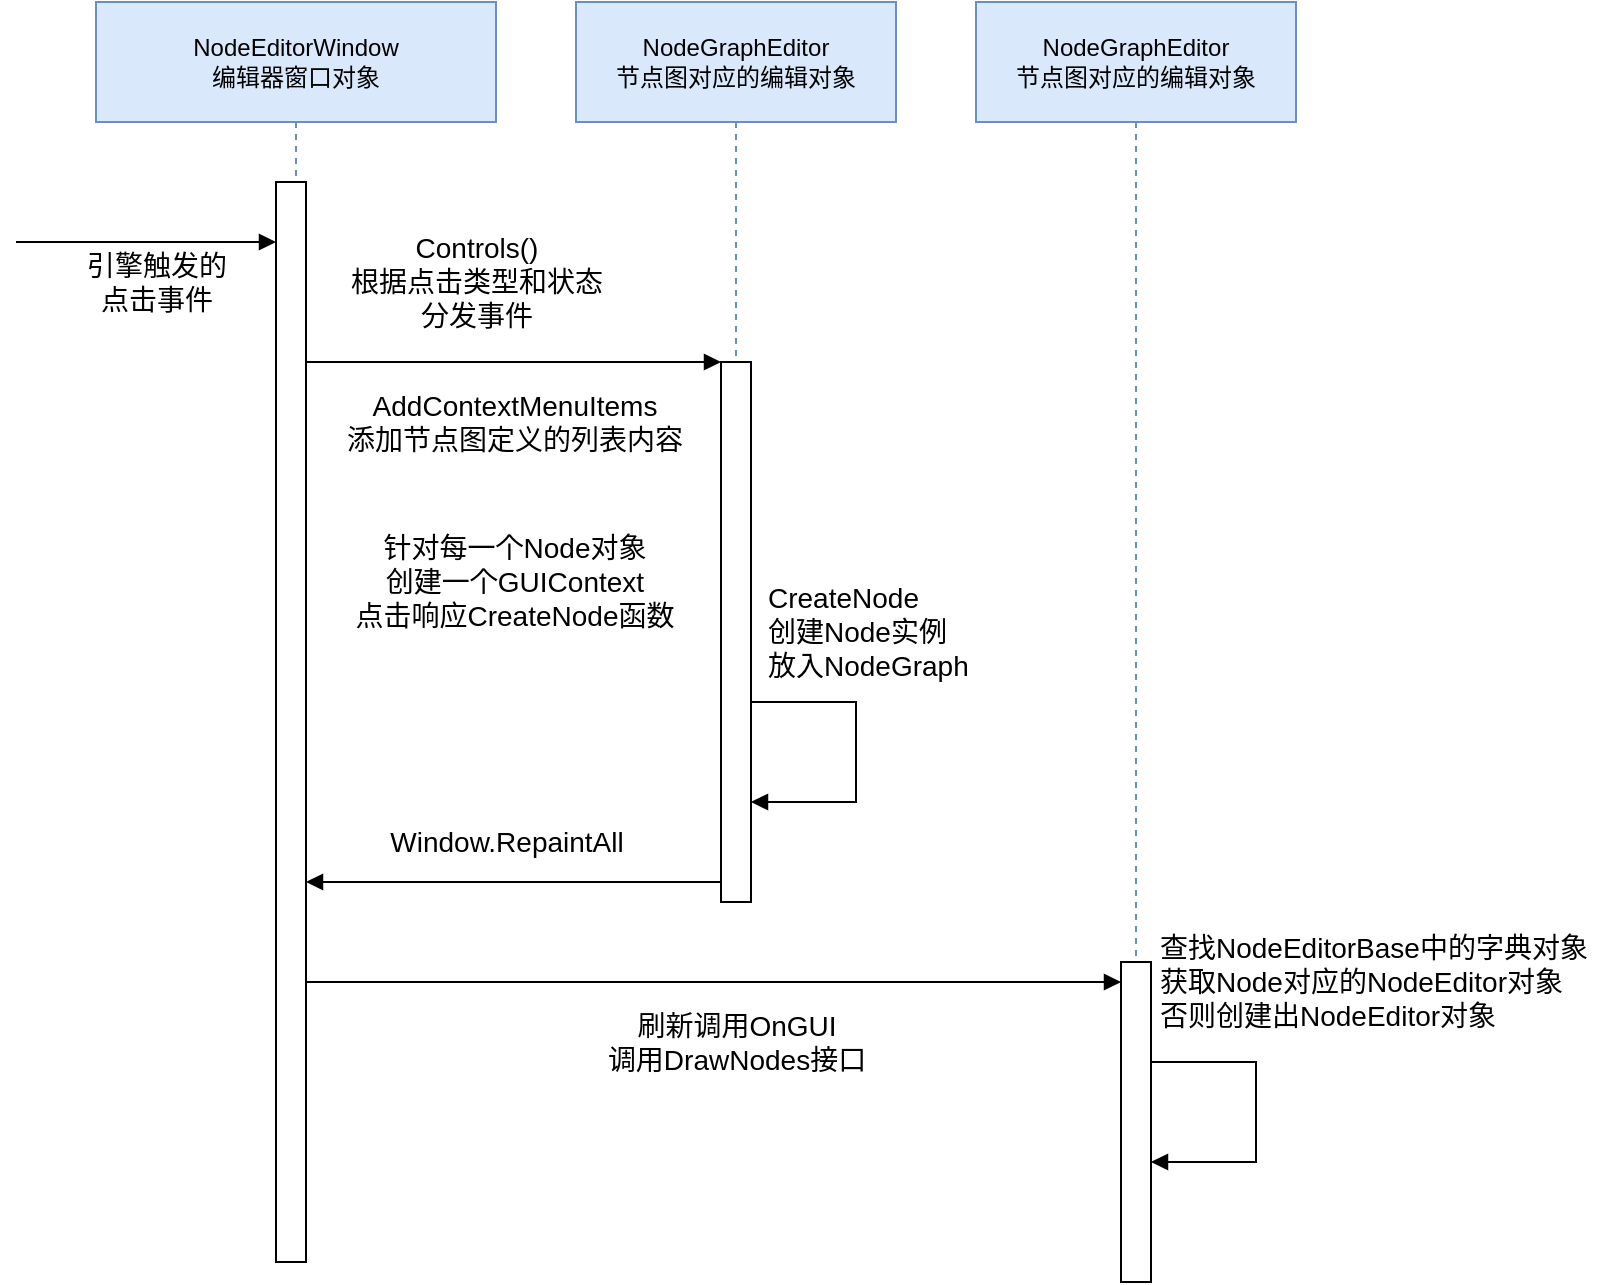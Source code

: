 <mxfile version="16.0.2" type="device"><diagram id="JbhRoSAtTNURFB3c0t3V" name="Page-1"><mxGraphModel dx="918" dy="721" grid="1" gridSize="10" guides="1" tooltips="1" connect="0" arrows="1" fold="1" page="1" pageScale="1" pageWidth="827" pageHeight="1169" math="0" shadow="0"><root><mxCell id="0"/><mxCell id="1" parent="0"/><mxCell id="OTwbTrcnYfPi6uBdXvtN-32" value="NodeEditorWindow&lt;br&gt;编辑器窗口对象" style="shape=umlLifeline;perimeter=lifelinePerimeter;whiteSpace=wrap;html=1;container=1;collapsible=0;recursiveResize=0;outlineConnect=0;size=60;fillColor=#dae8fc;strokeColor=#6c8ebf;" vertex="1" parent="1"><mxGeometry x="80" y="200" width="200" height="630" as="geometry"/></mxCell><mxCell id="OTwbTrcnYfPi6uBdXvtN-33" value="" style="html=1;points=[];perimeter=orthogonalPerimeter;" vertex="1" parent="OTwbTrcnYfPi6uBdXvtN-32"><mxGeometry x="90" y="90" width="15" height="540" as="geometry"/></mxCell><mxCell id="OTwbTrcnYfPi6uBdXvtN-36" value="引擎触发的&lt;br&gt;点击事件" style="html=1;verticalAlign=bottom;endArrow=block;rounded=0;fontSize=14;" edge="1" parent="1" target="OTwbTrcnYfPi6uBdXvtN-33"><mxGeometry x="0.067" y="-40" width="80" relative="1" as="geometry"><mxPoint x="40" y="320" as="sourcePoint"/><mxPoint x="110" y="360" as="targetPoint"/><mxPoint as="offset"/></mxGeometry></mxCell><mxCell id="OTwbTrcnYfPi6uBdXvtN-74" value="Controls()&lt;br&gt;根据点击类型和状态&lt;br&gt;分发事件" style="text;html=1;align=center;verticalAlign=middle;resizable=0;points=[];autosize=1;strokeColor=none;fillColor=none;fontSize=14;" vertex="1" parent="1"><mxGeometry x="200" y="310" width="140" height="60" as="geometry"/></mxCell><mxCell id="OTwbTrcnYfPi6uBdXvtN-75" value="NodeGraphEditor&lt;br&gt;节点图对应的编辑对象" style="shape=umlLifeline;perimeter=lifelinePerimeter;whiteSpace=wrap;html=1;container=1;collapsible=0;recursiveResize=0;outlineConnect=0;size=60;fillColor=#dae8fc;strokeColor=#6c8ebf;" vertex="1" parent="1"><mxGeometry x="320" y="200" width="160" height="450" as="geometry"/></mxCell><mxCell id="OTwbTrcnYfPi6uBdXvtN-76" value="" style="html=1;points=[];perimeter=orthogonalPerimeter;direction=east;" vertex="1" parent="OTwbTrcnYfPi6uBdXvtN-75"><mxGeometry x="72.5" y="180" width="15" height="270" as="geometry"/></mxCell><mxCell id="OTwbTrcnYfPi6uBdXvtN-82" value="" style="html=1;verticalAlign=bottom;endArrow=block;rounded=0;fontSize=14;" edge="1" parent="OTwbTrcnYfPi6uBdXvtN-75" source="OTwbTrcnYfPi6uBdXvtN-76" target="OTwbTrcnYfPi6uBdXvtN-76"><mxGeometry width="80" relative="1" as="geometry"><mxPoint x="200" y="330" as="sourcePoint"/><mxPoint x="280" y="330" as="targetPoint"/><Array as="points"><mxPoint x="140" y="350"/><mxPoint x="140" y="400"/></Array></mxGeometry></mxCell><mxCell id="OTwbTrcnYfPi6uBdXvtN-77" value="" style="html=1;verticalAlign=bottom;endArrow=block;rounded=0;fontSize=14;" edge="1" parent="1" source="OTwbTrcnYfPi6uBdXvtN-33" target="OTwbTrcnYfPi6uBdXvtN-76"><mxGeometry y="-45" width="80" relative="1" as="geometry"><mxPoint x="160" y="390" as="sourcePoint"/><mxPoint x="290" y="390" as="targetPoint"/><Array as="points"><mxPoint x="280" y="380"/></Array><mxPoint as="offset"/></mxGeometry></mxCell><mxCell id="OTwbTrcnYfPi6uBdXvtN-84" value="" style="html=1;verticalAlign=bottom;endArrow=block;rounded=0;fontSize=14;" edge="1" parent="1" source="OTwbTrcnYfPi6uBdXvtN-76" target="OTwbTrcnYfPi6uBdXvtN-33"><mxGeometry width="80" relative="1" as="geometry"><mxPoint x="390" y="630" as="sourcePoint"/><mxPoint x="170" y="620" as="targetPoint"/><Array as="points"><mxPoint x="300" y="640"/></Array></mxGeometry></mxCell><mxCell id="OTwbTrcnYfPi6uBdXvtN-87" value="NodeGraphEditor&lt;br&gt;节点图对应的编辑对象" style="shape=umlLifeline;perimeter=lifelinePerimeter;whiteSpace=wrap;html=1;container=1;collapsible=0;recursiveResize=0;outlineConnect=0;size=60;fillColor=#dae8fc;strokeColor=#6c8ebf;" vertex="1" parent="1"><mxGeometry x="520" y="200" width="160" height="640" as="geometry"/></mxCell><mxCell id="OTwbTrcnYfPi6uBdXvtN-88" value="" style="html=1;points=[];perimeter=orthogonalPerimeter;direction=east;" vertex="1" parent="OTwbTrcnYfPi6uBdXvtN-87"><mxGeometry x="72.5" y="480" width="15" height="160" as="geometry"/></mxCell><mxCell id="OTwbTrcnYfPi6uBdXvtN-97" value="" style="html=1;verticalAlign=bottom;endArrow=block;rounded=0;fontSize=14;" edge="1" parent="OTwbTrcnYfPi6uBdXvtN-87" source="OTwbTrcnYfPi6uBdXvtN-88" target="OTwbTrcnYfPi6uBdXvtN-88"><mxGeometry x="-0.16" y="10" width="80" relative="1" as="geometry"><mxPoint x="140" y="510" as="sourcePoint"/><mxPoint x="220" y="510" as="targetPoint"/><Array as="points"><mxPoint x="140" y="530"/><mxPoint x="140" y="580"/></Array><mxPoint as="offset"/></mxGeometry></mxCell><mxCell id="OTwbTrcnYfPi6uBdXvtN-83" value="CreateNode&lt;br&gt;创建Node实例&lt;br&gt;放入NodeGraph" style="text;html=1;align=left;verticalAlign=middle;resizable=0;points=[];autosize=1;strokeColor=none;fillColor=none;fontSize=14;" vertex="1" parent="1"><mxGeometry x="414" y="485" width="120" height="60" as="geometry"/></mxCell><mxCell id="OTwbTrcnYfPi6uBdXvtN-90" value="" style="html=1;verticalAlign=bottom;endArrow=block;rounded=0;fontSize=14;" edge="1" parent="1" source="OTwbTrcnYfPi6uBdXvtN-33" target="OTwbTrcnYfPi6uBdXvtN-88"><mxGeometry width="80" relative="1" as="geometry"><mxPoint x="260" y="680" as="sourcePoint"/><mxPoint x="340" y="680" as="targetPoint"/><Array as="points"><mxPoint x="390" y="690"/></Array></mxGeometry></mxCell><mxCell id="OTwbTrcnYfPi6uBdXvtN-95" value="针对每一个Node对象&lt;br&gt;创建一个GUIContext&lt;br&gt;点击响应CreateNode函数" style="text;html=1;align=center;verticalAlign=middle;resizable=0;points=[];autosize=1;strokeColor=none;fillColor=none;fontSize=14;container=1;" vertex="1" parent="1"><mxGeometry x="199" y="460" width="180" height="60" as="geometry"/></mxCell><mxCell id="OTwbTrcnYfPi6uBdXvtN-79" value="AddContextMenuItems&lt;br&gt;添加节点图定义的列表内容" style="text;html=1;align=center;verticalAlign=middle;resizable=0;points=[];autosize=1;strokeColor=none;fillColor=none;fontSize=14;" vertex="1" parent="1"><mxGeometry x="199" y="390" width="180" height="40" as="geometry"/></mxCell><mxCell id="OTwbTrcnYfPi6uBdXvtN-86" value="&lt;span style=&quot;background-color: rgb(255 , 255 , 255)&quot;&gt;Window.RepaintAll&lt;/span&gt;" style="text;html=1;align=center;verticalAlign=middle;resizable=0;points=[];autosize=1;strokeColor=none;fillColor=none;fontSize=14;" vertex="1" parent="1"><mxGeometry x="220" y="610" width="130" height="20" as="geometry"/></mxCell><mxCell id="OTwbTrcnYfPi6uBdXvtN-96" value="刷新调用OnGUI&lt;br&gt;调用DrawNodes接口" style="text;html=1;align=center;verticalAlign=middle;resizable=0;points=[];autosize=1;strokeColor=none;fillColor=none;fontSize=14;" vertex="1" parent="1"><mxGeometry x="330" y="700" width="140" height="40" as="geometry"/></mxCell><mxCell id="OTwbTrcnYfPi6uBdXvtN-98" value="查找NodeEditorBase中的字典对象&lt;br&gt;获取Node对应的NodeEditor对象&lt;br&gt;否则创建出NodeEditor对象" style="text;html=1;align=left;verticalAlign=middle;resizable=0;points=[];autosize=1;strokeColor=none;fillColor=none;fontSize=14;" vertex="1" parent="1"><mxGeometry x="610" y="660" width="230" height="60" as="geometry"/></mxCell></root></mxGraphModel></diagram></mxfile>